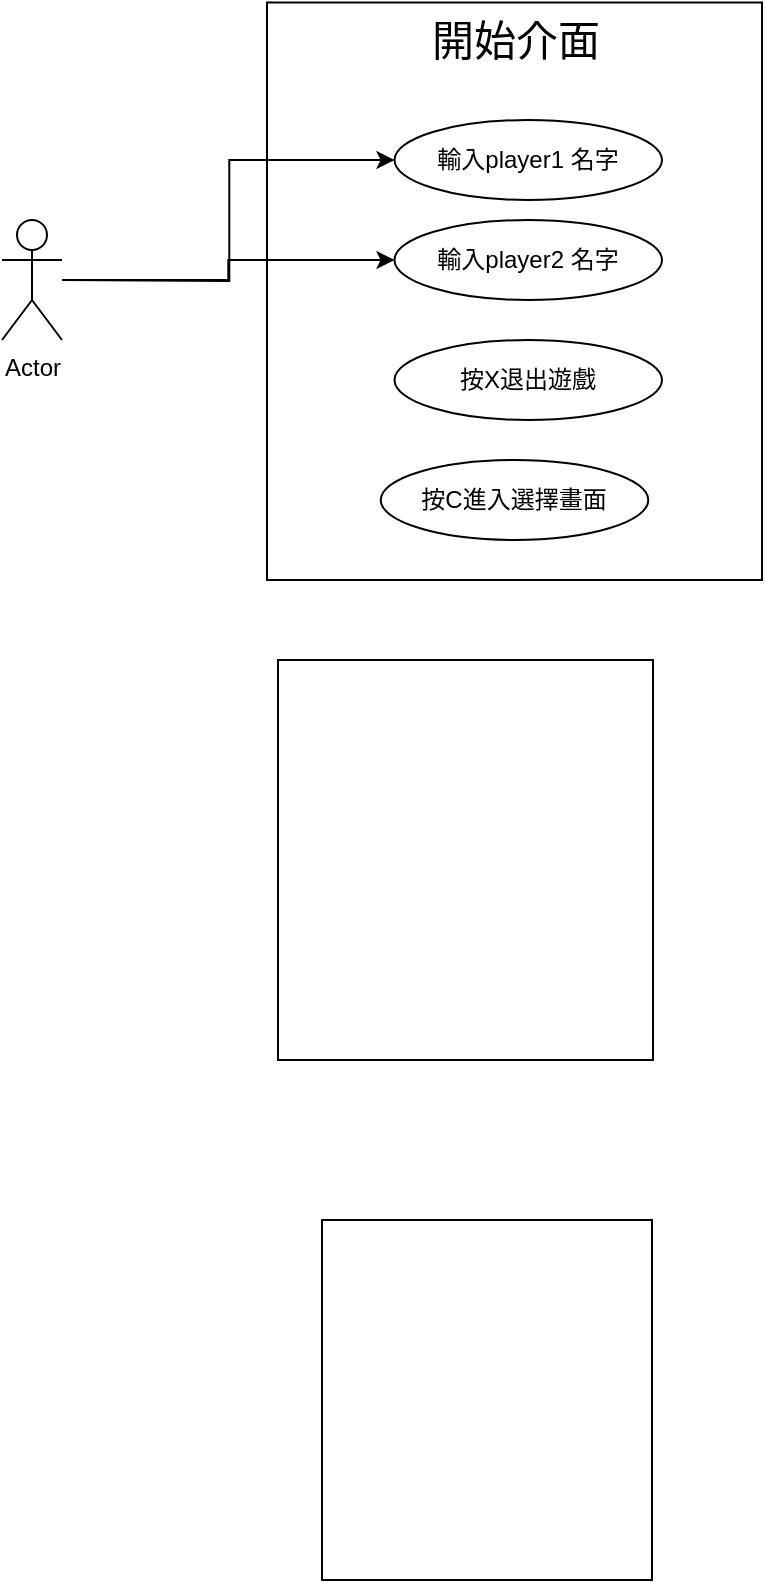 <mxfile version="24.4.4" type="github">
  <diagram name="Page-1" id="fRFBAp2FJAGGFOrt1j17">
    <mxGraphModel dx="1050" dy="565" grid="1" gridSize="10" guides="1" tooltips="1" connect="1" arrows="1" fold="1" page="1" pageScale="1" pageWidth="850" pageHeight="1100" math="0" shadow="0">
      <root>
        <mxCell id="0" />
        <mxCell id="1" parent="0" />
        <mxCell id="KAFOnqnanLpudtP8_fwG-2" value="&lt;font style=&quot;font-size: 21px;&quot;&gt;開始介面&lt;/font&gt;&lt;div style=&quot;font-size: 21px;&quot;&gt;&lt;br&gt;&lt;/div&gt;" style="rounded=0;whiteSpace=wrap;html=1;verticalAlign=top;" vertex="1" parent="1">
          <mxGeometry x="232.5" y="131.25" width="247.5" height="288.75" as="geometry" />
        </mxCell>
        <mxCell id="KAFOnqnanLpudtP8_fwG-12" style="edgeStyle=orthogonalEdgeStyle;rounded=0;orthogonalLoop=1;jettySize=auto;html=1;entryX=0;entryY=0.5;entryDx=0;entryDy=0;" edge="1" parent="1" target="KAFOnqnanLpudtP8_fwG-9">
          <mxGeometry relative="1" as="geometry">
            <mxPoint x="130" y="270" as="sourcePoint" />
          </mxGeometry>
        </mxCell>
        <mxCell id="KAFOnqnanLpudtP8_fwG-13" style="edgeStyle=orthogonalEdgeStyle;rounded=0;orthogonalLoop=1;jettySize=auto;html=1;entryX=0;entryY=0.5;entryDx=0;entryDy=0;" edge="1" parent="1" source="KAFOnqnanLpudtP8_fwG-1" target="KAFOnqnanLpudtP8_fwG-8">
          <mxGeometry relative="1" as="geometry" />
        </mxCell>
        <mxCell id="KAFOnqnanLpudtP8_fwG-1" value="Actor" style="shape=umlActor;verticalLabelPosition=bottom;verticalAlign=top;html=1;outlineConnect=0;" vertex="1" parent="1">
          <mxGeometry x="100" y="240" width="30" height="60" as="geometry" />
        </mxCell>
        <mxCell id="KAFOnqnanLpudtP8_fwG-6" value="" style="rounded=0;whiteSpace=wrap;html=1;" vertex="1" parent="1">
          <mxGeometry x="238" y="460" width="187.5" height="200" as="geometry" />
        </mxCell>
        <mxCell id="KAFOnqnanLpudtP8_fwG-7" value="" style="rounded=0;whiteSpace=wrap;html=1;" vertex="1" parent="1">
          <mxGeometry x="260" y="740" width="165" height="180" as="geometry" />
        </mxCell>
        <mxCell id="KAFOnqnanLpudtP8_fwG-8" value="輸入player2&lt;span style=&quot;background-color: initial;&quot;&gt;&amp;nbsp;名字&lt;/span&gt;" style="ellipse;whiteSpace=wrap;html=1;" vertex="1" parent="1">
          <mxGeometry x="296.25" y="240" width="133.75" height="40" as="geometry" />
        </mxCell>
        <mxCell id="KAFOnqnanLpudtP8_fwG-9" value="輸入player1 名字" style="ellipse;whiteSpace=wrap;html=1;" vertex="1" parent="1">
          <mxGeometry x="296.25" y="190" width="133.75" height="40" as="geometry" />
        </mxCell>
        <mxCell id="KAFOnqnanLpudtP8_fwG-10" value="按C進入選擇畫面" style="ellipse;whiteSpace=wrap;html=1;" vertex="1" parent="1">
          <mxGeometry x="289.38" y="360" width="133.75" height="40" as="geometry" />
        </mxCell>
        <mxCell id="KAFOnqnanLpudtP8_fwG-11" value="按X退出遊戲" style="ellipse;whiteSpace=wrap;html=1;" vertex="1" parent="1">
          <mxGeometry x="296.25" y="300" width="133.75" height="40" as="geometry" />
        </mxCell>
      </root>
    </mxGraphModel>
  </diagram>
</mxfile>
